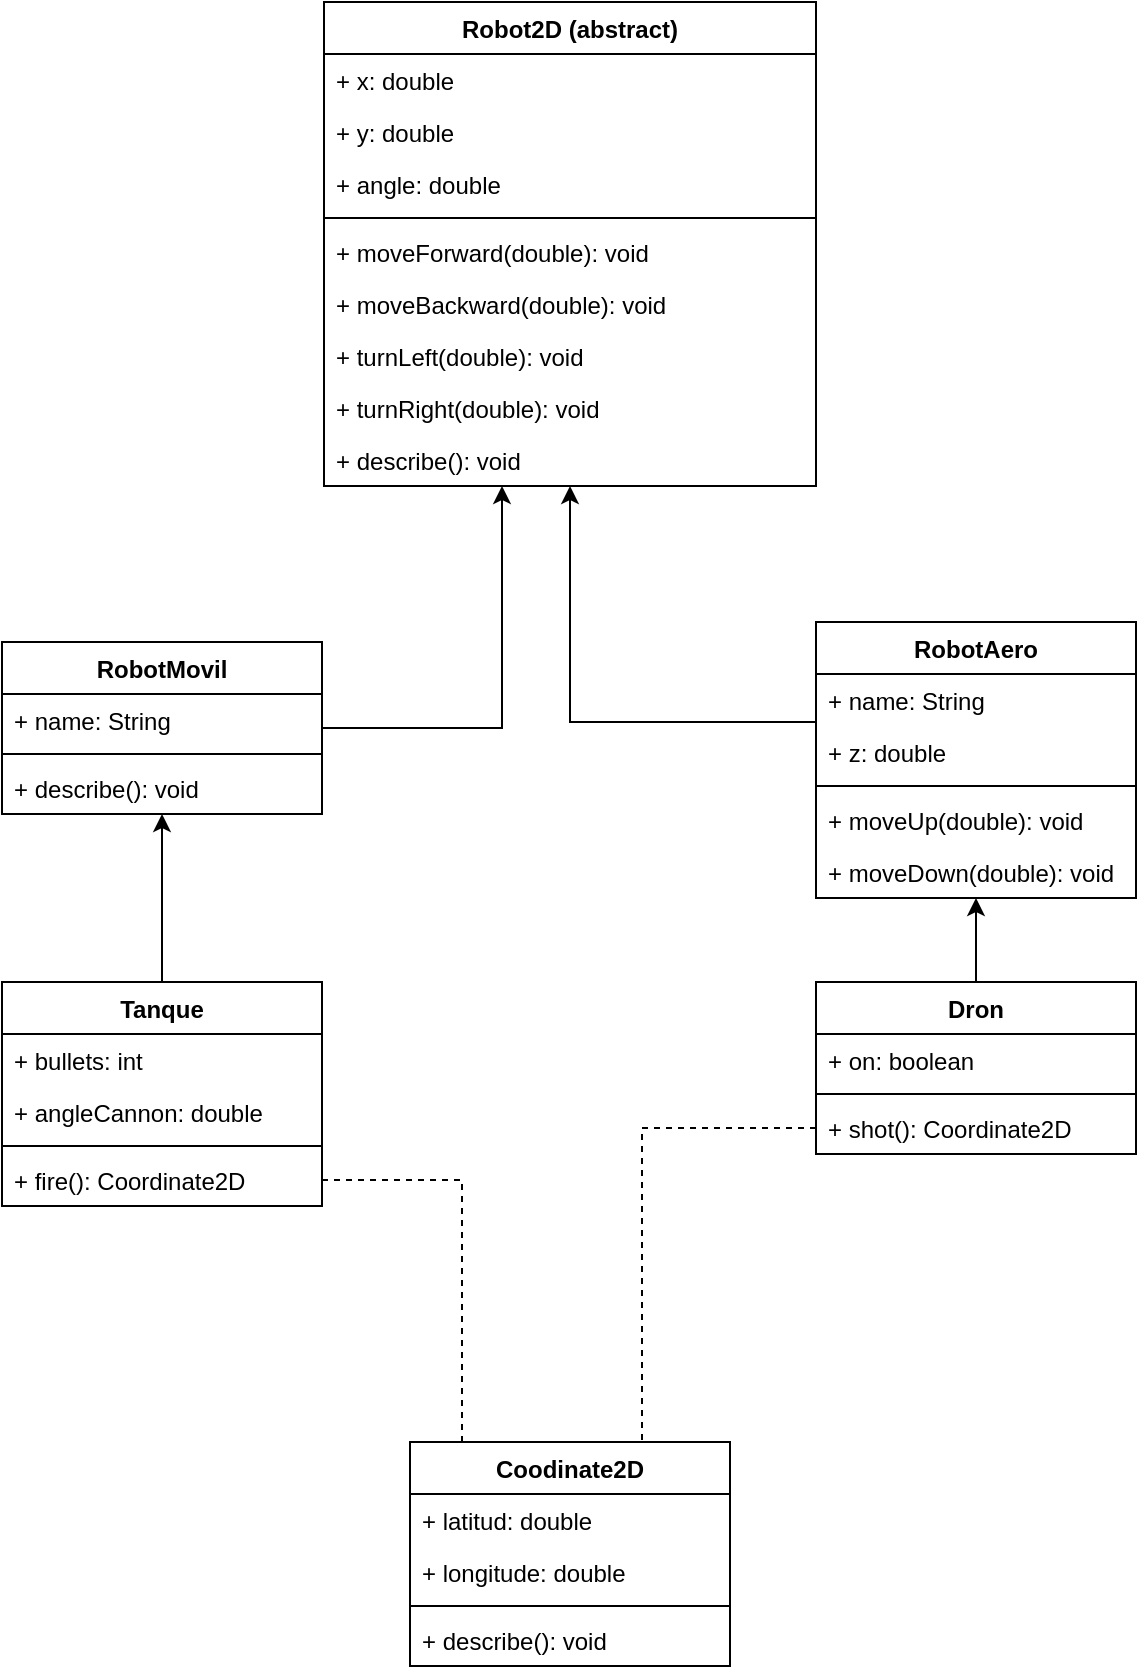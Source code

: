 <mxfile version="15.5.4" type="github">
  <diagram id="C5RBs43oDa-KdzZeNtuy" name="Page-1">
    <mxGraphModel dx="1626" dy="947" grid="1" gridSize="10" guides="1" tooltips="1" connect="1" arrows="1" fold="1" page="1" pageScale="1" pageWidth="827" pageHeight="1169" math="0" shadow="0">
      <root>
        <mxCell id="WIyWlLk6GJQsqaUBKTNV-0" />
        <mxCell id="WIyWlLk6GJQsqaUBKTNV-1" parent="WIyWlLk6GJQsqaUBKTNV-0" />
        <mxCell id="rf7sf-hLQjRHrrTMfGEi-0" value="Robot2D (abstract)" style="swimlane;fontStyle=1;align=center;verticalAlign=top;childLayout=stackLayout;horizontal=1;startSize=26;horizontalStack=0;resizeParent=1;resizeParentMax=0;resizeLast=0;collapsible=1;marginBottom=0;" vertex="1" parent="WIyWlLk6GJQsqaUBKTNV-1">
          <mxGeometry x="291" y="80" width="246" height="242" as="geometry" />
        </mxCell>
        <mxCell id="rf7sf-hLQjRHrrTMfGEi-1" value="+ x: double" style="text;strokeColor=none;fillColor=none;align=left;verticalAlign=top;spacingLeft=4;spacingRight=4;overflow=hidden;rotatable=0;points=[[0,0.5],[1,0.5]];portConstraint=eastwest;" vertex="1" parent="rf7sf-hLQjRHrrTMfGEi-0">
          <mxGeometry y="26" width="246" height="26" as="geometry" />
        </mxCell>
        <mxCell id="rf7sf-hLQjRHrrTMfGEi-5" value="+ y: double" style="text;strokeColor=none;fillColor=none;align=left;verticalAlign=top;spacingLeft=4;spacingRight=4;overflow=hidden;rotatable=0;points=[[0,0.5],[1,0.5]];portConstraint=eastwest;" vertex="1" parent="rf7sf-hLQjRHrrTMfGEi-0">
          <mxGeometry y="52" width="246" height="26" as="geometry" />
        </mxCell>
        <mxCell id="rf7sf-hLQjRHrrTMfGEi-6" value="+ angle: double" style="text;strokeColor=none;fillColor=none;align=left;verticalAlign=top;spacingLeft=4;spacingRight=4;overflow=hidden;rotatable=0;points=[[0,0.5],[1,0.5]];portConstraint=eastwest;" vertex="1" parent="rf7sf-hLQjRHrrTMfGEi-0">
          <mxGeometry y="78" width="246" height="26" as="geometry" />
        </mxCell>
        <mxCell id="rf7sf-hLQjRHrrTMfGEi-2" value="" style="line;strokeWidth=1;fillColor=none;align=left;verticalAlign=middle;spacingTop=-1;spacingLeft=3;spacingRight=3;rotatable=0;labelPosition=right;points=[];portConstraint=eastwest;" vertex="1" parent="rf7sf-hLQjRHrrTMfGEi-0">
          <mxGeometry y="104" width="246" height="8" as="geometry" />
        </mxCell>
        <mxCell id="rf7sf-hLQjRHrrTMfGEi-3" value="+ moveForward(double): void" style="text;strokeColor=none;fillColor=none;align=left;verticalAlign=top;spacingLeft=4;spacingRight=4;overflow=hidden;rotatable=0;points=[[0,0.5],[1,0.5]];portConstraint=eastwest;" vertex="1" parent="rf7sf-hLQjRHrrTMfGEi-0">
          <mxGeometry y="112" width="246" height="26" as="geometry" />
        </mxCell>
        <mxCell id="rf7sf-hLQjRHrrTMfGEi-12" value="+ moveBackward(double): void" style="text;strokeColor=none;fillColor=none;align=left;verticalAlign=top;spacingLeft=4;spacingRight=4;overflow=hidden;rotatable=0;points=[[0,0.5],[1,0.5]];portConstraint=eastwest;" vertex="1" parent="rf7sf-hLQjRHrrTMfGEi-0">
          <mxGeometry y="138" width="246" height="26" as="geometry" />
        </mxCell>
        <mxCell id="rf7sf-hLQjRHrrTMfGEi-13" value="+ turnLeft(double): void" style="text;strokeColor=none;fillColor=none;align=left;verticalAlign=top;spacingLeft=4;spacingRight=4;overflow=hidden;rotatable=0;points=[[0,0.5],[1,0.5]];portConstraint=eastwest;" vertex="1" parent="rf7sf-hLQjRHrrTMfGEi-0">
          <mxGeometry y="164" width="246" height="26" as="geometry" />
        </mxCell>
        <mxCell id="rf7sf-hLQjRHrrTMfGEi-14" value="+ turnRight(double): void" style="text;strokeColor=none;fillColor=none;align=left;verticalAlign=top;spacingLeft=4;spacingRight=4;overflow=hidden;rotatable=0;points=[[0,0.5],[1,0.5]];portConstraint=eastwest;" vertex="1" parent="rf7sf-hLQjRHrrTMfGEi-0">
          <mxGeometry y="190" width="246" height="26" as="geometry" />
        </mxCell>
        <mxCell id="rf7sf-hLQjRHrrTMfGEi-21" value="+ describe(): void" style="text;strokeColor=none;fillColor=none;align=left;verticalAlign=top;spacingLeft=4;spacingRight=4;overflow=hidden;rotatable=0;points=[[0,0.5],[1,0.5]];portConstraint=eastwest;" vertex="1" parent="rf7sf-hLQjRHrrTMfGEi-0">
          <mxGeometry y="216" width="246" height="26" as="geometry" />
        </mxCell>
        <mxCell id="rf7sf-hLQjRHrrTMfGEi-20" style="edgeStyle=orthogonalEdgeStyle;rounded=0;orthogonalLoop=1;jettySize=auto;html=1;" edge="1" parent="WIyWlLk6GJQsqaUBKTNV-1" source="rf7sf-hLQjRHrrTMfGEi-15" target="rf7sf-hLQjRHrrTMfGEi-0">
          <mxGeometry relative="1" as="geometry">
            <Array as="points">
              <mxPoint x="380" y="443" />
            </Array>
          </mxGeometry>
        </mxCell>
        <mxCell id="rf7sf-hLQjRHrrTMfGEi-15" value="RobotMovil" style="swimlane;fontStyle=1;align=center;verticalAlign=top;childLayout=stackLayout;horizontal=1;startSize=26;horizontalStack=0;resizeParent=1;resizeParentMax=0;resizeLast=0;collapsible=1;marginBottom=0;" vertex="1" parent="WIyWlLk6GJQsqaUBKTNV-1">
          <mxGeometry x="130" y="400" width="160" height="86" as="geometry" />
        </mxCell>
        <mxCell id="rf7sf-hLQjRHrrTMfGEi-16" value="+ name: String" style="text;strokeColor=none;fillColor=none;align=left;verticalAlign=top;spacingLeft=4;spacingRight=4;overflow=hidden;rotatable=0;points=[[0,0.5],[1,0.5]];portConstraint=eastwest;" vertex="1" parent="rf7sf-hLQjRHrrTMfGEi-15">
          <mxGeometry y="26" width="160" height="26" as="geometry" />
        </mxCell>
        <mxCell id="rf7sf-hLQjRHrrTMfGEi-17" value="" style="line;strokeWidth=1;fillColor=none;align=left;verticalAlign=middle;spacingTop=-1;spacingLeft=3;spacingRight=3;rotatable=0;labelPosition=right;points=[];portConstraint=eastwest;" vertex="1" parent="rf7sf-hLQjRHrrTMfGEi-15">
          <mxGeometry y="52" width="160" height="8" as="geometry" />
        </mxCell>
        <mxCell id="rf7sf-hLQjRHrrTMfGEi-18" value="+ describe(): void" style="text;strokeColor=none;fillColor=none;align=left;verticalAlign=top;spacingLeft=4;spacingRight=4;overflow=hidden;rotatable=0;points=[[0,0.5],[1,0.5]];portConstraint=eastwest;" vertex="1" parent="rf7sf-hLQjRHrrTMfGEi-15">
          <mxGeometry y="60" width="160" height="26" as="geometry" />
        </mxCell>
        <mxCell id="rf7sf-hLQjRHrrTMfGEi-27" style="edgeStyle=orthogonalEdgeStyle;rounded=0;orthogonalLoop=1;jettySize=auto;html=1;" edge="1" parent="WIyWlLk6GJQsqaUBKTNV-1" source="rf7sf-hLQjRHrrTMfGEi-22" target="rf7sf-hLQjRHrrTMfGEi-15">
          <mxGeometry relative="1" as="geometry" />
        </mxCell>
        <mxCell id="rf7sf-hLQjRHrrTMfGEi-22" value="Tanque" style="swimlane;fontStyle=1;align=center;verticalAlign=top;childLayout=stackLayout;horizontal=1;startSize=26;horizontalStack=0;resizeParent=1;resizeParentMax=0;resizeLast=0;collapsible=1;marginBottom=0;" vertex="1" parent="WIyWlLk6GJQsqaUBKTNV-1">
          <mxGeometry x="130" y="570" width="160" height="112" as="geometry" />
        </mxCell>
        <mxCell id="rf7sf-hLQjRHrrTMfGEi-23" value="+ bullets: int" style="text;strokeColor=none;fillColor=none;align=left;verticalAlign=top;spacingLeft=4;spacingRight=4;overflow=hidden;rotatable=0;points=[[0,0.5],[1,0.5]];portConstraint=eastwest;" vertex="1" parent="rf7sf-hLQjRHrrTMfGEi-22">
          <mxGeometry y="26" width="160" height="26" as="geometry" />
        </mxCell>
        <mxCell id="rf7sf-hLQjRHrrTMfGEi-26" value="+ angleCannon: double" style="text;strokeColor=none;fillColor=none;align=left;verticalAlign=top;spacingLeft=4;spacingRight=4;overflow=hidden;rotatable=0;points=[[0,0.5],[1,0.5]];portConstraint=eastwest;" vertex="1" parent="rf7sf-hLQjRHrrTMfGEi-22">
          <mxGeometry y="52" width="160" height="26" as="geometry" />
        </mxCell>
        <mxCell id="rf7sf-hLQjRHrrTMfGEi-24" value="" style="line;strokeWidth=1;fillColor=none;align=left;verticalAlign=middle;spacingTop=-1;spacingLeft=3;spacingRight=3;rotatable=0;labelPosition=right;points=[];portConstraint=eastwest;" vertex="1" parent="rf7sf-hLQjRHrrTMfGEi-22">
          <mxGeometry y="78" width="160" height="8" as="geometry" />
        </mxCell>
        <mxCell id="rf7sf-hLQjRHrrTMfGEi-25" value="+ fire(): Coordinate2D" style="text;strokeColor=none;fillColor=none;align=left;verticalAlign=top;spacingLeft=4;spacingRight=4;overflow=hidden;rotatable=0;points=[[0,0.5],[1,0.5]];portConstraint=eastwest;" vertex="1" parent="rf7sf-hLQjRHrrTMfGEi-22">
          <mxGeometry y="86" width="160" height="26" as="geometry" />
        </mxCell>
        <mxCell id="rf7sf-hLQjRHrrTMfGEi-41" style="edgeStyle=orthogonalEdgeStyle;rounded=0;orthogonalLoop=1;jettySize=auto;html=1;" edge="1" parent="WIyWlLk6GJQsqaUBKTNV-1" source="rf7sf-hLQjRHrrTMfGEi-28" target="rf7sf-hLQjRHrrTMfGEi-0">
          <mxGeometry relative="1" as="geometry">
            <Array as="points">
              <mxPoint x="414" y="440" />
            </Array>
          </mxGeometry>
        </mxCell>
        <mxCell id="rf7sf-hLQjRHrrTMfGEi-28" value="RobotAero" style="swimlane;fontStyle=1;align=center;verticalAlign=top;childLayout=stackLayout;horizontal=1;startSize=26;horizontalStack=0;resizeParent=1;resizeParentMax=0;resizeLast=0;collapsible=1;marginBottom=0;" vertex="1" parent="WIyWlLk6GJQsqaUBKTNV-1">
          <mxGeometry x="537" y="390" width="160" height="138" as="geometry" />
        </mxCell>
        <mxCell id="rf7sf-hLQjRHrrTMfGEi-29" value="+ name: String" style="text;strokeColor=none;fillColor=none;align=left;verticalAlign=top;spacingLeft=4;spacingRight=4;overflow=hidden;rotatable=0;points=[[0,0.5],[1,0.5]];portConstraint=eastwest;" vertex="1" parent="rf7sf-hLQjRHrrTMfGEi-28">
          <mxGeometry y="26" width="160" height="26" as="geometry" />
        </mxCell>
        <mxCell id="rf7sf-hLQjRHrrTMfGEi-33" value="+ z: double" style="text;strokeColor=none;fillColor=none;align=left;verticalAlign=top;spacingLeft=4;spacingRight=4;overflow=hidden;rotatable=0;points=[[0,0.5],[1,0.5]];portConstraint=eastwest;" vertex="1" parent="rf7sf-hLQjRHrrTMfGEi-28">
          <mxGeometry y="52" width="160" height="26" as="geometry" />
        </mxCell>
        <mxCell id="rf7sf-hLQjRHrrTMfGEi-30" value="" style="line;strokeWidth=1;fillColor=none;align=left;verticalAlign=middle;spacingTop=-1;spacingLeft=3;spacingRight=3;rotatable=0;labelPosition=right;points=[];portConstraint=eastwest;" vertex="1" parent="rf7sf-hLQjRHrrTMfGEi-28">
          <mxGeometry y="78" width="160" height="8" as="geometry" />
        </mxCell>
        <mxCell id="rf7sf-hLQjRHrrTMfGEi-31" value="+ moveUp(double): void" style="text;strokeColor=none;fillColor=none;align=left;verticalAlign=top;spacingLeft=4;spacingRight=4;overflow=hidden;rotatable=0;points=[[0,0.5],[1,0.5]];portConstraint=eastwest;" vertex="1" parent="rf7sf-hLQjRHrrTMfGEi-28">
          <mxGeometry y="86" width="160" height="26" as="geometry" />
        </mxCell>
        <mxCell id="rf7sf-hLQjRHrrTMfGEi-34" value="+ moveDown(double): void" style="text;strokeColor=none;fillColor=none;align=left;verticalAlign=top;spacingLeft=4;spacingRight=4;overflow=hidden;rotatable=0;points=[[0,0.5],[1,0.5]];portConstraint=eastwest;" vertex="1" parent="rf7sf-hLQjRHrrTMfGEi-28">
          <mxGeometry y="112" width="160" height="26" as="geometry" />
        </mxCell>
        <mxCell id="rf7sf-hLQjRHrrTMfGEi-42" style="edgeStyle=orthogonalEdgeStyle;rounded=0;orthogonalLoop=1;jettySize=auto;html=1;" edge="1" parent="WIyWlLk6GJQsqaUBKTNV-1" source="rf7sf-hLQjRHrrTMfGEi-35" target="rf7sf-hLQjRHrrTMfGEi-28">
          <mxGeometry relative="1" as="geometry" />
        </mxCell>
        <mxCell id="rf7sf-hLQjRHrrTMfGEi-35" value="Dron" style="swimlane;fontStyle=1;align=center;verticalAlign=top;childLayout=stackLayout;horizontal=1;startSize=26;horizontalStack=0;resizeParent=1;resizeParentMax=0;resizeLast=0;collapsible=1;marginBottom=0;" vertex="1" parent="WIyWlLk6GJQsqaUBKTNV-1">
          <mxGeometry x="537" y="570" width="160" height="86" as="geometry" />
        </mxCell>
        <mxCell id="rf7sf-hLQjRHrrTMfGEi-36" value="+ on: boolean" style="text;strokeColor=none;fillColor=none;align=left;verticalAlign=top;spacingLeft=4;spacingRight=4;overflow=hidden;rotatable=0;points=[[0,0.5],[1,0.5]];portConstraint=eastwest;" vertex="1" parent="rf7sf-hLQjRHrrTMfGEi-35">
          <mxGeometry y="26" width="160" height="26" as="geometry" />
        </mxCell>
        <mxCell id="rf7sf-hLQjRHrrTMfGEi-37" value="" style="line;strokeWidth=1;fillColor=none;align=left;verticalAlign=middle;spacingTop=-1;spacingLeft=3;spacingRight=3;rotatable=0;labelPosition=right;points=[];portConstraint=eastwest;" vertex="1" parent="rf7sf-hLQjRHrrTMfGEi-35">
          <mxGeometry y="52" width="160" height="8" as="geometry" />
        </mxCell>
        <mxCell id="rf7sf-hLQjRHrrTMfGEi-38" value="+ shot(): Coordinate2D" style="text;strokeColor=none;fillColor=none;align=left;verticalAlign=top;spacingLeft=4;spacingRight=4;overflow=hidden;rotatable=0;points=[[0,0.5],[1,0.5]];portConstraint=eastwest;" vertex="1" parent="rf7sf-hLQjRHrrTMfGEi-35">
          <mxGeometry y="60" width="160" height="26" as="geometry" />
        </mxCell>
        <mxCell id="rf7sf-hLQjRHrrTMfGEi-43" value="Coodinate2D" style="swimlane;fontStyle=1;align=center;verticalAlign=top;childLayout=stackLayout;horizontal=1;startSize=26;horizontalStack=0;resizeParent=1;resizeParentMax=0;resizeLast=0;collapsible=1;marginBottom=0;" vertex="1" parent="WIyWlLk6GJQsqaUBKTNV-1">
          <mxGeometry x="334" y="800" width="160" height="112" as="geometry" />
        </mxCell>
        <mxCell id="rf7sf-hLQjRHrrTMfGEi-44" value="+ latitud: double" style="text;strokeColor=none;fillColor=none;align=left;verticalAlign=top;spacingLeft=4;spacingRight=4;overflow=hidden;rotatable=0;points=[[0,0.5],[1,0.5]];portConstraint=eastwest;" vertex="1" parent="rf7sf-hLQjRHrrTMfGEi-43">
          <mxGeometry y="26" width="160" height="26" as="geometry" />
        </mxCell>
        <mxCell id="rf7sf-hLQjRHrrTMfGEi-48" value="+ longitude: double" style="text;strokeColor=none;fillColor=none;align=left;verticalAlign=top;spacingLeft=4;spacingRight=4;overflow=hidden;rotatable=0;points=[[0,0.5],[1,0.5]];portConstraint=eastwest;" vertex="1" parent="rf7sf-hLQjRHrrTMfGEi-43">
          <mxGeometry y="52" width="160" height="26" as="geometry" />
        </mxCell>
        <mxCell id="rf7sf-hLQjRHrrTMfGEi-45" value="" style="line;strokeWidth=1;fillColor=none;align=left;verticalAlign=middle;spacingTop=-1;spacingLeft=3;spacingRight=3;rotatable=0;labelPosition=right;points=[];portConstraint=eastwest;" vertex="1" parent="rf7sf-hLQjRHrrTMfGEi-43">
          <mxGeometry y="78" width="160" height="8" as="geometry" />
        </mxCell>
        <mxCell id="rf7sf-hLQjRHrrTMfGEi-46" value="+ describe(): void" style="text;strokeColor=none;fillColor=none;align=left;verticalAlign=top;spacingLeft=4;spacingRight=4;overflow=hidden;rotatable=0;points=[[0,0.5],[1,0.5]];portConstraint=eastwest;" vertex="1" parent="rf7sf-hLQjRHrrTMfGEi-43">
          <mxGeometry y="86" width="160" height="26" as="geometry" />
        </mxCell>
        <mxCell id="rf7sf-hLQjRHrrTMfGEi-49" style="edgeStyle=orthogonalEdgeStyle;rounded=0;orthogonalLoop=1;jettySize=auto;html=1;dashed=1;endArrow=none;endFill=0;" edge="1" parent="WIyWlLk6GJQsqaUBKTNV-1" source="rf7sf-hLQjRHrrTMfGEi-25" target="rf7sf-hLQjRHrrTMfGEi-43">
          <mxGeometry relative="1" as="geometry">
            <Array as="points">
              <mxPoint x="360" y="669" />
            </Array>
          </mxGeometry>
        </mxCell>
        <mxCell id="rf7sf-hLQjRHrrTMfGEi-50" style="edgeStyle=orthogonalEdgeStyle;rounded=0;orthogonalLoop=1;jettySize=auto;html=1;dashed=1;endArrow=none;endFill=0;" edge="1" parent="WIyWlLk6GJQsqaUBKTNV-1" source="rf7sf-hLQjRHrrTMfGEi-38" target="rf7sf-hLQjRHrrTMfGEi-43">
          <mxGeometry relative="1" as="geometry">
            <Array as="points">
              <mxPoint x="450" y="643" />
            </Array>
          </mxGeometry>
        </mxCell>
      </root>
    </mxGraphModel>
  </diagram>
</mxfile>
